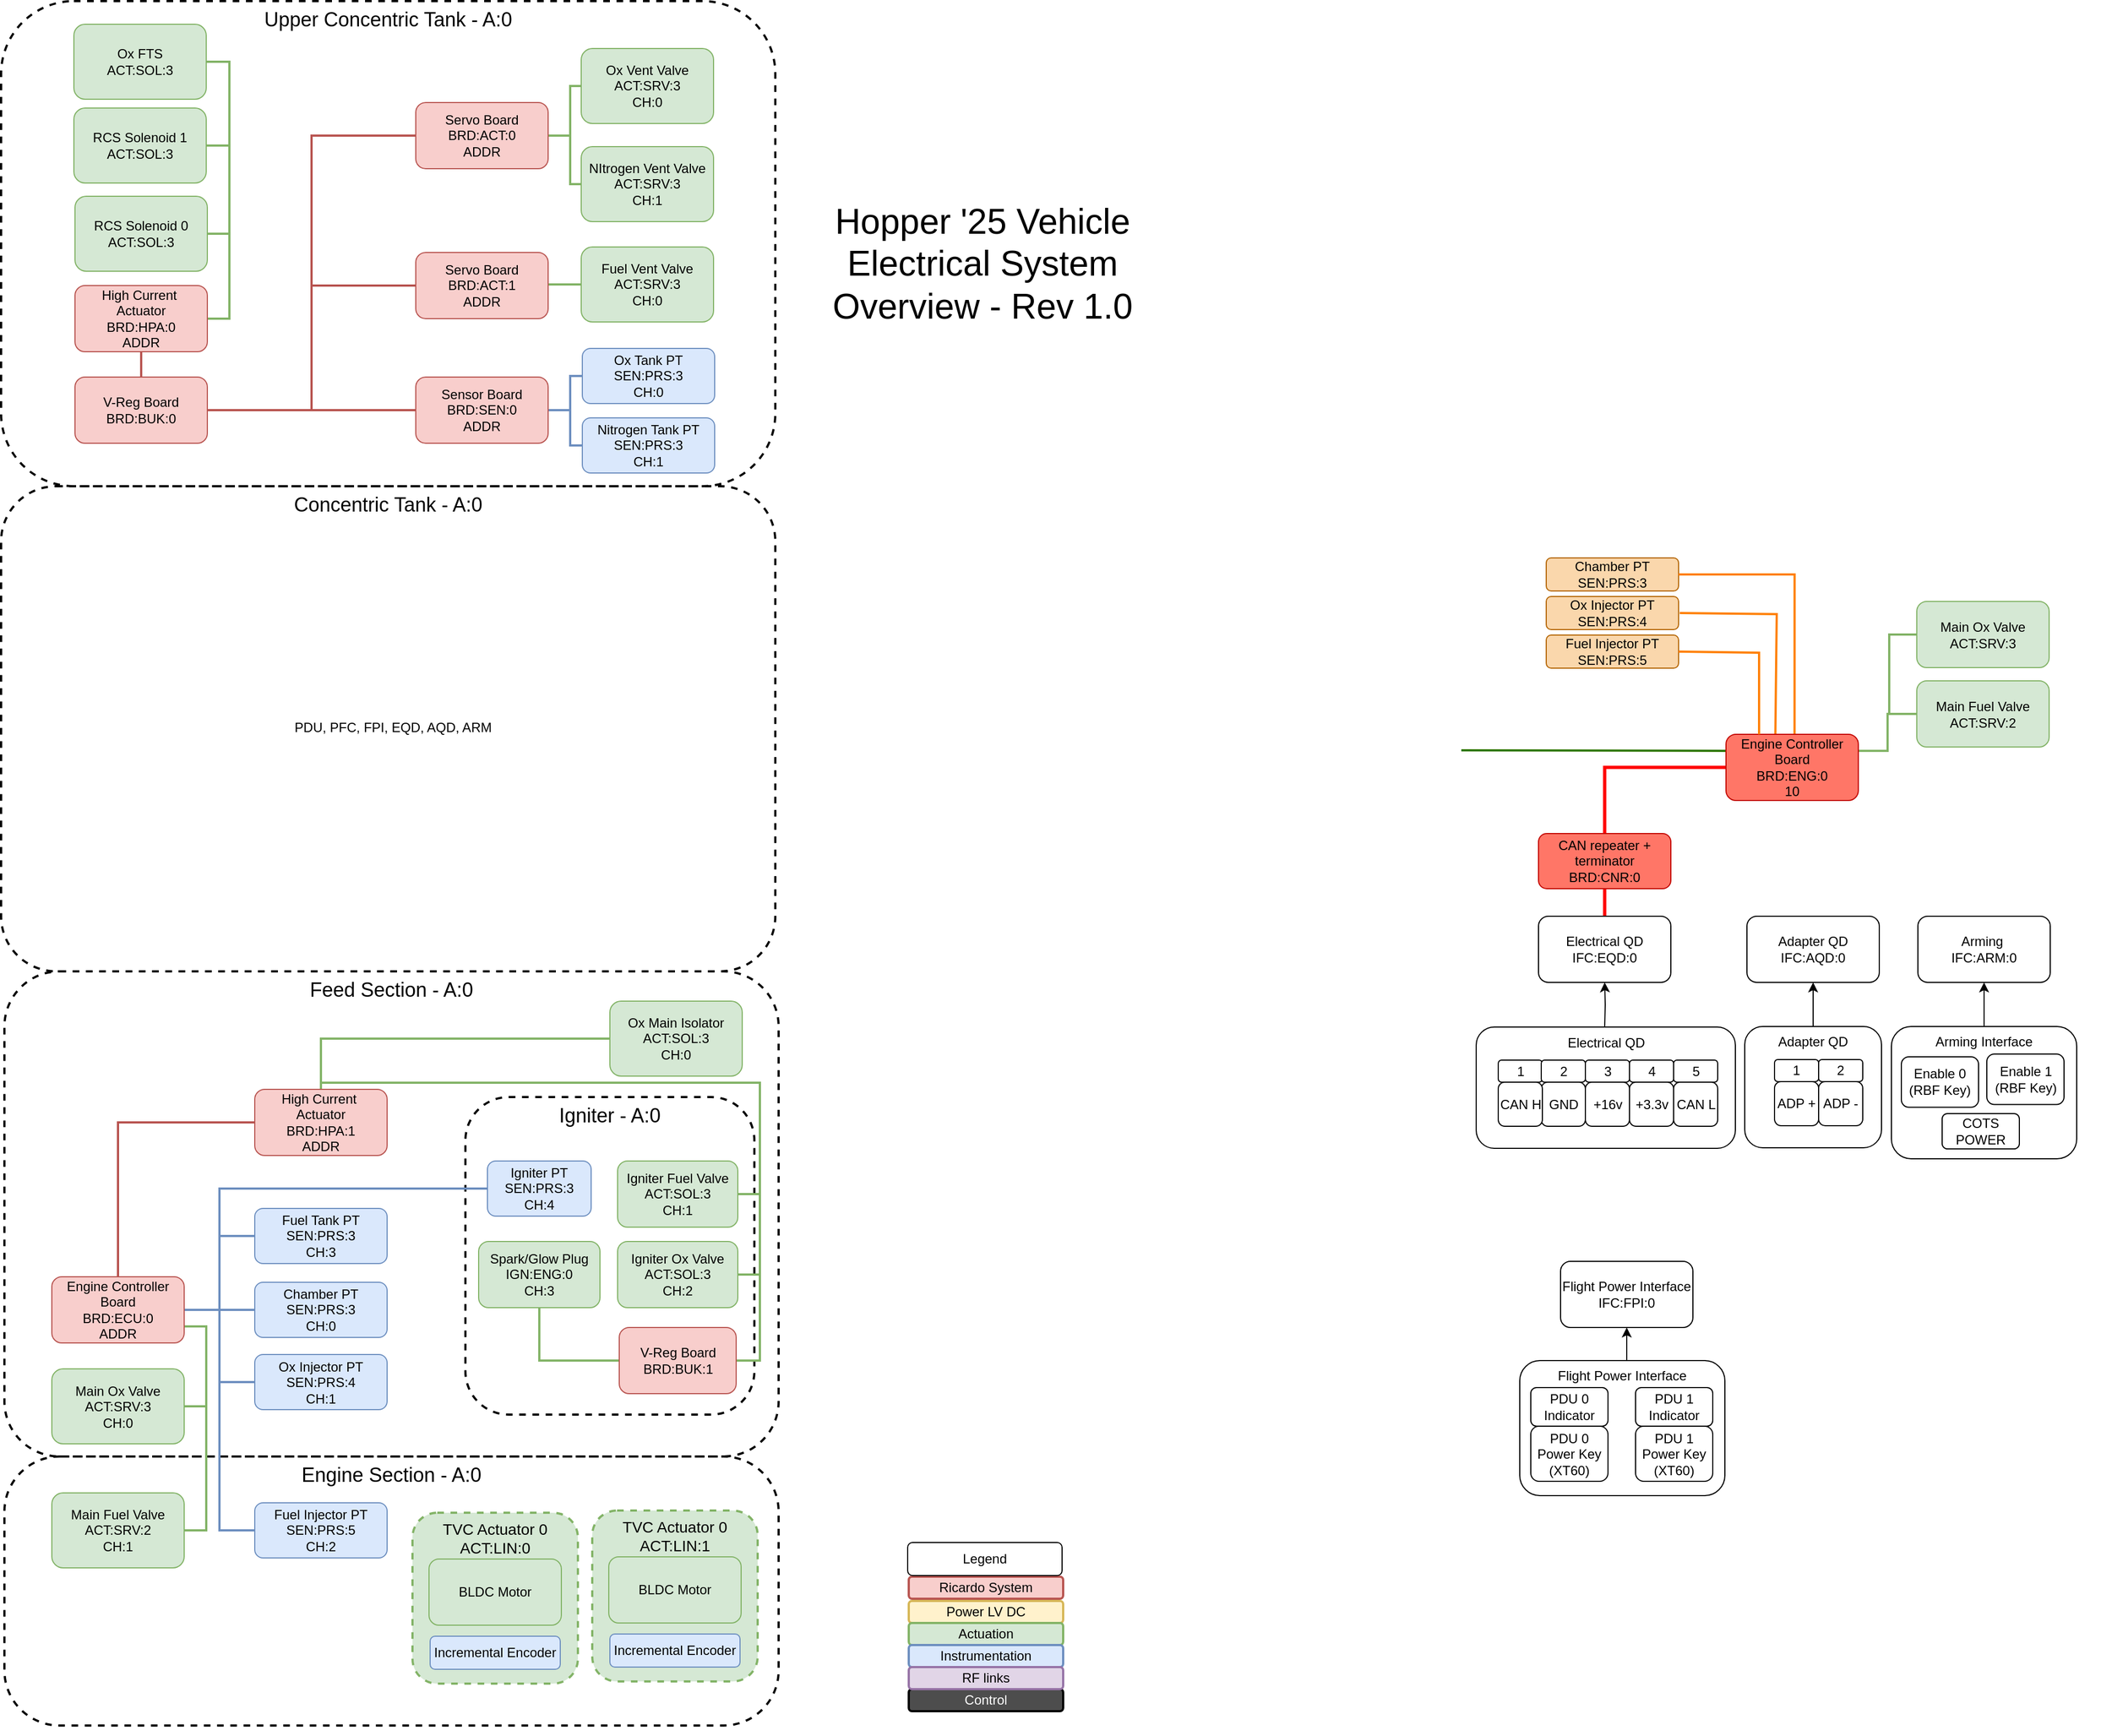 <mxfile version="24.5.3" type="device">
  <diagram name="Nimbus24" id="0hrkyI8WmCUCqr5LTUta">
    <mxGraphModel dx="3308" dy="1259" grid="1" gridSize="1" guides="1" tooltips="1" connect="1" arrows="0" fold="1" page="1" pageScale="1" pageWidth="1169" pageHeight="1654" math="0" shadow="0">
      <root>
        <mxCell id="dcJwzwdMbtJpe3EE9kzq-0" />
        <mxCell id="dcJwzwdMbtJpe3EE9kzq-1" parent="dcJwzwdMbtJpe3EE9kzq-0" />
        <mxCell id="HxMFKAg_p1POwr3A1VCV-40" value="&lt;div&gt;&lt;span style=&quot;background-color: initial; font-size: 18px;&quot;&gt;Upper Concentric Tank - A:0&lt;/span&gt;&lt;/div&gt;" style="rounded=1;whiteSpace=wrap;html=1;fillColor=none;strokeWidth=2;verticalAlign=top;dashed=1;" vertex="1" parent="dcJwzwdMbtJpe3EE9kzq-1">
          <mxGeometry x="-1087" y="69" width="702" height="440" as="geometry" />
        </mxCell>
        <mxCell id="HxMFKAg_p1POwr3A1VCV-33" value="&lt;div&gt;&lt;font style=&quot;font-size: 18px&quot;&gt;Concentric Tank&lt;/font&gt;&lt;span style=&quot;font-size: 18px; background-color: initial;&quot;&gt;&amp;nbsp;- A:0&lt;/span&gt;&lt;/div&gt;" style="rounded=1;whiteSpace=wrap;html=1;fillColor=none;strokeWidth=2;verticalAlign=top;dashed=1;absoluteArcSize=1;arcSize=100;" vertex="1" parent="dcJwzwdMbtJpe3EE9kzq-1">
          <mxGeometry x="-1087" y="509" width="702" height="440" as="geometry" />
        </mxCell>
        <mxCell id="HxMFKAg_p1POwr3A1VCV-32" value="&lt;div&gt;&lt;font style=&quot;font-size: 18px&quot;&gt;Feed Section - A:0&lt;/font&gt;&lt;/div&gt;" style="rounded=1;whiteSpace=wrap;html=1;fillColor=none;strokeWidth=2;verticalAlign=top;dashed=1;absoluteArcSize=1;arcSize=100;" vertex="1" parent="dcJwzwdMbtJpe3EE9kzq-1">
          <mxGeometry x="-1084" y="949" width="702" height="440" as="geometry" />
        </mxCell>
        <mxCell id="dcJwzwdMbtJpe3EE9kzq-4" value="&lt;div&gt;&lt;font style=&quot;font-size: 18px&quot;&gt;Engine Section - A:0&lt;/font&gt;&lt;/div&gt;" style="rounded=1;whiteSpace=wrap;html=1;fillColor=none;strokeWidth=2;verticalAlign=top;dashed=1;absoluteArcSize=1;arcSize=100;" parent="dcJwzwdMbtJpe3EE9kzq-1" vertex="1">
          <mxGeometry x="-1084" y="1389" width="702" height="244" as="geometry" />
        </mxCell>
        <mxCell id="HxMFKAg_p1POwr3A1VCV-23" value="&lt;div&gt;&lt;font style=&quot;font-size: 18px&quot;&gt;Igniter&lt;/font&gt;&lt;span style=&quot;background-color: initial; font-size: 18px;&quot;&gt;&amp;nbsp;- A:0&lt;/span&gt;&lt;/div&gt;" style="rounded=1;whiteSpace=wrap;html=1;fillColor=none;strokeWidth=2;verticalAlign=top;dashed=1;" vertex="1" parent="dcJwzwdMbtJpe3EE9kzq-1">
          <mxGeometry x="-666" y="1063" width="262" height="288" as="geometry" />
        </mxCell>
        <mxCell id="dcJwzwdMbtJpe3EE9kzq-12" value="" style="edgeStyle=orthogonalEdgeStyle;rounded=0;orthogonalLoop=1;jettySize=auto;html=1;strokeWidth=3;endArrow=none;endFill=0;fillColor=#ffcccc;strokeColor=#FF0000;exitX=0;exitY=0.5;exitDx=0;exitDy=0;entryX=0.5;entryY=0;entryDx=0;entryDy=0;" parent="dcJwzwdMbtJpe3EE9kzq-1" source="goBH3Bv3jyzzZxUNNsZa-0" target="dcJwzwdMbtJpe3EE9kzq-73" edge="1">
          <mxGeometry relative="1" as="geometry">
            <mxPoint x="384.0" y="789" as="sourcePoint" />
          </mxGeometry>
        </mxCell>
        <mxCell id="dcJwzwdMbtJpe3EE9kzq-21" value="Chamber PT&lt;br&gt;SEN:PRS:3" style="rounded=1;whiteSpace=wrap;html=1;fillColor=#fad7ac;strokeColor=#b46504;" parent="dcJwzwdMbtJpe3EE9kzq-1" vertex="1">
          <mxGeometry x="314" y="574" width="120" height="30" as="geometry" />
        </mxCell>
        <mxCell id="dcJwzwdMbtJpe3EE9kzq-47" value="Adapter QD&lt;br&gt;IFC:AQD:0" style="rounded=1;whiteSpace=wrap;html=1;" parent="dcJwzwdMbtJpe3EE9kzq-1" vertex="1">
          <mxGeometry x="496" y="899" width="120" height="60" as="geometry" />
        </mxCell>
        <mxCell id="dcJwzwdMbtJpe3EE9kzq-48" style="edgeStyle=orthogonalEdgeStyle;rounded=0;orthogonalLoop=1;jettySize=auto;html=1;entryX=0.5;entryY=1;entryDx=0;entryDy=0;fontColor=#FFFFFF;startArrow=none;startFill=0;endArrow=classic;endFill=1;strokeColor=#000000;strokeWidth=1;exitX=0.5;exitY=0;exitDx=0;exitDy=0;" parent="dcJwzwdMbtJpe3EE9kzq-1" source="dcJwzwdMbtJpe3EE9kzq-49" target="dcJwzwdMbtJpe3EE9kzq-47" edge="1">
          <mxGeometry relative="1" as="geometry">
            <mxPoint x="509" y="1019.0" as="sourcePoint" />
          </mxGeometry>
        </mxCell>
        <mxCell id="dcJwzwdMbtJpe3EE9kzq-49" value="Adapter QD" style="rounded=1;whiteSpace=wrap;html=1;verticalAlign=top;" parent="dcJwzwdMbtJpe3EE9kzq-1" vertex="1">
          <mxGeometry x="494" y="999" width="124" height="110" as="geometry" />
        </mxCell>
        <mxCell id="dcJwzwdMbtJpe3EE9kzq-61" value="" style="group;rotation=90;" parent="dcJwzwdMbtJpe3EE9kzq-1" vertex="1" connectable="0">
          <mxGeometry x="521" y="1029" width="80" height="60" as="geometry" />
        </mxCell>
        <mxCell id="dcJwzwdMbtJpe3EE9kzq-62" value="ADP +" style="rounded=1;whiteSpace=wrap;html=1;strokeWidth=1;" parent="dcJwzwdMbtJpe3EE9kzq-61" vertex="1">
          <mxGeometry y="20" width="40" height="40" as="geometry" />
        </mxCell>
        <mxCell id="dcJwzwdMbtJpe3EE9kzq-63" value="ADP -" style="rounded=1;whiteSpace=wrap;html=1;strokeWidth=1;" parent="dcJwzwdMbtJpe3EE9kzq-61" vertex="1">
          <mxGeometry x="40" y="20" width="40" height="40" as="geometry" />
        </mxCell>
        <mxCell id="dcJwzwdMbtJpe3EE9kzq-64" value="1" style="rounded=1;whiteSpace=wrap;html=1;strokeWidth=1;" parent="dcJwzwdMbtJpe3EE9kzq-61" vertex="1">
          <mxGeometry width="40" height="20" as="geometry" />
        </mxCell>
        <mxCell id="dcJwzwdMbtJpe3EE9kzq-65" value="2" style="rounded=1;whiteSpace=wrap;html=1;strokeWidth=1;" parent="dcJwzwdMbtJpe3EE9kzq-61" vertex="1">
          <mxGeometry x="40" width="40" height="20" as="geometry" />
        </mxCell>
        <mxCell id="dcJwzwdMbtJpe3EE9kzq-68" style="edgeStyle=orthogonalEdgeStyle;rounded=0;orthogonalLoop=1;jettySize=auto;html=1;exitX=0.5;exitY=1;exitDx=0;exitDy=0;entryX=0.5;entryY=0;entryDx=0;entryDy=0;startArrow=classic;startFill=1;endArrow=none;endFill=0;" parent="dcJwzwdMbtJpe3EE9kzq-1" source="dcJwzwdMbtJpe3EE9kzq-69" target="dcJwzwdMbtJpe3EE9kzq-77" edge="1">
          <mxGeometry relative="1" as="geometry" />
        </mxCell>
        <mxCell id="dcJwzwdMbtJpe3EE9kzq-69" value="Arming&amp;nbsp;&lt;br&gt;IFC:ARM:0" style="rounded=1;whiteSpace=wrap;html=1;" parent="dcJwzwdMbtJpe3EE9kzq-1" vertex="1">
          <mxGeometry x="651" y="899" width="120" height="60" as="geometry" />
        </mxCell>
        <mxCell id="dcJwzwdMbtJpe3EE9kzq-72" style="edgeStyle=orthogonalEdgeStyle;rounded=0;orthogonalLoop=1;jettySize=auto;html=1;exitX=0.5;exitY=1;exitDx=0;exitDy=0;entryX=0.5;entryY=0;entryDx=0;entryDy=0;strokeWidth=3;endArrow=none;endFill=0;fillColor=#f8cecc;strokeColor=#FF0000;" parent="dcJwzwdMbtJpe3EE9kzq-1" source="dcJwzwdMbtJpe3EE9kzq-73" target="LjpUHQhr83zAfWQWI9g2-1" edge="1">
          <mxGeometry relative="1" as="geometry" />
        </mxCell>
        <mxCell id="dcJwzwdMbtJpe3EE9kzq-73" value="CAN repeater + terminator&lt;br&gt;BRD:CNR:0" style="rounded=1;whiteSpace=wrap;html=1;fillColor=#FF7667;strokeColor=#c20600;gradientDirection=radial;" parent="dcJwzwdMbtJpe3EE9kzq-1" vertex="1">
          <mxGeometry x="307" y="824" width="120" height="50" as="geometry" />
        </mxCell>
        <mxCell id="dcJwzwdMbtJpe3EE9kzq-76" value="" style="group" parent="dcJwzwdMbtJpe3EE9kzq-1" connectable="0" vertex="1">
          <mxGeometry x="536" y="999" width="290" height="120" as="geometry" />
        </mxCell>
        <mxCell id="dcJwzwdMbtJpe3EE9kzq-77" value="Arming Interface" style="rounded=1;whiteSpace=wrap;html=1;verticalAlign=top;" parent="dcJwzwdMbtJpe3EE9kzq-76" vertex="1">
          <mxGeometry x="91" width="168" height="120" as="geometry" />
        </mxCell>
        <mxCell id="dcJwzwdMbtJpe3EE9kzq-78" value="Enable 0 (RBF Key)" style="rounded=1;whiteSpace=wrap;html=1;" parent="dcJwzwdMbtJpe3EE9kzq-76" vertex="1">
          <mxGeometry x="100" y="27.482" width="70" height="45.802" as="geometry" />
        </mxCell>
        <mxCell id="dcJwzwdMbtJpe3EE9kzq-81" value="COTS POWER" style="rounded=1;whiteSpace=wrap;html=1;" parent="dcJwzwdMbtJpe3EE9kzq-76" vertex="1">
          <mxGeometry x="137" y="79.001" width="70" height="32.061" as="geometry" />
        </mxCell>
        <mxCell id="dcJwzwdMbtJpe3EE9kzq-82" value="Enable 1 (RBF Key)" style="rounded=1;whiteSpace=wrap;html=1;" parent="dcJwzwdMbtJpe3EE9kzq-76" vertex="1">
          <mxGeometry x="177.5" y="25.002" width="70" height="45.802" as="geometry" />
        </mxCell>
        <mxCell id="dcJwzwdMbtJpe3EE9kzq-108" value="Main Ox Valve&lt;br&gt;ACT:SRV:3" style="rounded=1;whiteSpace=wrap;html=1;fillColor=#d5e8d4;strokeColor=#82b366;" parent="dcJwzwdMbtJpe3EE9kzq-1" vertex="1">
          <mxGeometry x="650" y="613.5" width="120" height="60" as="geometry" />
        </mxCell>
        <mxCell id="dcJwzwdMbtJpe3EE9kzq-119" value="Main Fuel Valve&lt;br&gt;ACT:SRV:2" style="rounded=1;whiteSpace=wrap;html=1;fillColor=#d5e8d4;strokeColor=#82b366;" parent="dcJwzwdMbtJpe3EE9kzq-1" vertex="1">
          <mxGeometry x="650" y="685.5" width="120" height="60" as="geometry" />
        </mxCell>
        <mxCell id="1Q90PBOdh79-dPxGQ-f2-0" value="Ox Injector PT&lt;br&gt;SEN:PRS:4" style="rounded=1;whiteSpace=wrap;html=1;fillColor=#fad7ac;strokeColor=#b46504;" parent="dcJwzwdMbtJpe3EE9kzq-1" vertex="1">
          <mxGeometry x="314" y="609" width="120" height="30" as="geometry" />
        </mxCell>
        <mxCell id="1Q90PBOdh79-dPxGQ-f2-10" value="" style="endArrow=none;html=1;rounded=0;exitX=1;exitY=0.5;exitDx=0;exitDy=0;edgeStyle=orthogonalEdgeStyle;fillColor=#fa6800;strokeColor=#FF8000;strokeWidth=2;entryX=0.518;entryY=0.007;entryDx=0;entryDy=0;entryPerimeter=0;" parent="dcJwzwdMbtJpe3EE9kzq-1" source="dcJwzwdMbtJpe3EE9kzq-21" target="goBH3Bv3jyzzZxUNNsZa-0" edge="1">
          <mxGeometry width="50" height="50" relative="1" as="geometry">
            <mxPoint x="624" y="739" as="sourcePoint" />
            <mxPoint x="454" y="624" as="targetPoint" />
          </mxGeometry>
        </mxCell>
        <mxCell id="1Q90PBOdh79-dPxGQ-f2-11" value="" style="endArrow=none;html=1;rounded=0;exitX=1;exitY=0.5;exitDx=0;exitDy=0;entryX=0.373;entryY=0.016;entryDx=0;entryDy=0;strokeWidth=2;fillColor=#fa6800;strokeColor=#FF8000;entryPerimeter=0;" parent="dcJwzwdMbtJpe3EE9kzq-1" target="goBH3Bv3jyzzZxUNNsZa-0" edge="1">
          <mxGeometry width="50" height="50" relative="1" as="geometry">
            <mxPoint x="435.0" y="624" as="sourcePoint" />
            <mxPoint x="496.28" y="744.04" as="targetPoint" />
            <Array as="points">
              <mxPoint x="523" y="625" />
            </Array>
          </mxGeometry>
        </mxCell>
        <mxCell id="1Q90PBOdh79-dPxGQ-f2-12" value="" style="endArrow=none;html=1;rounded=0;exitX=1;exitY=0.5;exitDx=0;exitDy=0;entryX=0;entryY=0.25;entryDx=0;entryDy=0;edgeStyle=orthogonalEdgeStyle;fillColor=#60a917;strokeColor=#2D7600;strokeWidth=2;" parent="dcJwzwdMbtJpe3EE9kzq-1" target="goBH3Bv3jyzzZxUNNsZa-0" edge="1">
          <mxGeometry width="50" height="50" relative="1" as="geometry">
            <mxPoint x="237" y="748.5" as="sourcePoint" />
            <mxPoint x="324" y="759" as="targetPoint" />
          </mxGeometry>
        </mxCell>
        <mxCell id="1Q90PBOdh79-dPxGQ-f2-16" value="" style="endArrow=none;html=1;rounded=0;fontFamily=Helvetica;fontSize=12;fontColor=default;exitX=1;exitY=0.25;exitDx=0;exitDy=0;edgeStyle=orthogonalEdgeStyle;fillColor=#d5e8d4;strokeColor=#82b366;strokeWidth=2;entryX=0;entryY=0.5;entryDx=0;entryDy=0;" parent="dcJwzwdMbtJpe3EE9kzq-1" source="goBH3Bv3jyzzZxUNNsZa-0" target="dcJwzwdMbtJpe3EE9kzq-119" edge="1">
          <mxGeometry width="50" height="50" relative="1" as="geometry">
            <mxPoint x="511" y="749" as="sourcePoint" />
            <mxPoint x="699" y="659" as="targetPoint" />
          </mxGeometry>
        </mxCell>
        <mxCell id="LjpUHQhr83zAfWQWI9g2-1" value="Electrical QD&lt;br&gt;IFC:EQD:0" style="rounded=1;whiteSpace=wrap;html=1;" parent="dcJwzwdMbtJpe3EE9kzq-1" vertex="1">
          <mxGeometry x="307" y="899" width="120" height="60" as="geometry" />
        </mxCell>
        <mxCell id="LjpUHQhr83zAfWQWI9g2-3" value="Electrical QD" style="rounded=1;whiteSpace=wrap;html=1;verticalAlign=top;" parent="dcJwzwdMbtJpe3EE9kzq-1" vertex="1">
          <mxGeometry x="250.5" y="999.5" width="235" height="110" as="geometry" />
        </mxCell>
        <mxCell id="LjpUHQhr83zAfWQWI9g2-4" value="" style="group" parent="dcJwzwdMbtJpe3EE9kzq-1" vertex="1" connectable="0">
          <mxGeometry x="270.5" y="1029.5" width="200" height="60" as="geometry" />
        </mxCell>
        <mxCell id="LjpUHQhr83zAfWQWI9g2-5" value="+16v" style="rounded=1;whiteSpace=wrap;html=1;strokeWidth=1;" parent="LjpUHQhr83zAfWQWI9g2-4" vertex="1">
          <mxGeometry x="79" y="20" width="40" height="40" as="geometry" />
        </mxCell>
        <mxCell id="LjpUHQhr83zAfWQWI9g2-6" value="GND" style="rounded=1;whiteSpace=wrap;html=1;strokeWidth=1;" parent="LjpUHQhr83zAfWQWI9g2-4" vertex="1">
          <mxGeometry x="39" y="20" width="40" height="40" as="geometry" />
        </mxCell>
        <mxCell id="LjpUHQhr83zAfWQWI9g2-7" value="+3.3v" style="rounded=1;whiteSpace=wrap;html=1;strokeWidth=1;" parent="LjpUHQhr83zAfWQWI9g2-4" vertex="1">
          <mxGeometry x="119" y="20" width="40" height="40" as="geometry" />
        </mxCell>
        <mxCell id="LjpUHQhr83zAfWQWI9g2-8" value="CAN H" style="rounded=1;whiteSpace=wrap;html=1;strokeWidth=1;" parent="LjpUHQhr83zAfWQWI9g2-4" vertex="1">
          <mxGeometry y="20" width="40" height="40" as="geometry" />
        </mxCell>
        <mxCell id="LjpUHQhr83zAfWQWI9g2-9" value="CAN L" style="rounded=1;whiteSpace=wrap;html=1;strokeWidth=1;" parent="LjpUHQhr83zAfWQWI9g2-4" vertex="1">
          <mxGeometry x="159" y="20" width="40" height="40" as="geometry" />
        </mxCell>
        <mxCell id="LjpUHQhr83zAfWQWI9g2-10" value="1" style="rounded=1;whiteSpace=wrap;html=1;strokeWidth=1;" parent="LjpUHQhr83zAfWQWI9g2-4" vertex="1">
          <mxGeometry width="40" height="20" as="geometry" />
        </mxCell>
        <mxCell id="LjpUHQhr83zAfWQWI9g2-11" value="2" style="rounded=1;whiteSpace=wrap;html=1;strokeWidth=1;" parent="LjpUHQhr83zAfWQWI9g2-4" vertex="1">
          <mxGeometry x="39" width="40" height="20" as="geometry" />
        </mxCell>
        <mxCell id="LjpUHQhr83zAfWQWI9g2-12" value="3" style="rounded=1;whiteSpace=wrap;html=1;strokeWidth=1;" parent="LjpUHQhr83zAfWQWI9g2-4" vertex="1">
          <mxGeometry x="79" width="40" height="20" as="geometry" />
        </mxCell>
        <mxCell id="LjpUHQhr83zAfWQWI9g2-13" value="4" style="rounded=1;whiteSpace=wrap;html=1;strokeWidth=1;" parent="LjpUHQhr83zAfWQWI9g2-4" vertex="1">
          <mxGeometry x="119" width="40" height="20" as="geometry" />
        </mxCell>
        <mxCell id="LjpUHQhr83zAfWQWI9g2-14" value="5" style="rounded=1;whiteSpace=wrap;html=1;strokeWidth=1;" parent="LjpUHQhr83zAfWQWI9g2-4" vertex="1">
          <mxGeometry x="159" width="40" height="20" as="geometry" />
        </mxCell>
        <mxCell id="LjpUHQhr83zAfWQWI9g2-20" value="" style="edgeStyle=orthogonalEdgeStyle;rounded=0;orthogonalLoop=1;jettySize=auto;html=1;entryX=0.5;entryY=1;entryDx=0;entryDy=0;exitX=0.5;exitY=0;exitDx=0;exitDy=0;" parent="dcJwzwdMbtJpe3EE9kzq-1" target="LjpUHQhr83zAfWQWI9g2-1" edge="1">
          <mxGeometry relative="1" as="geometry">
            <mxPoint x="367" y="999.5" as="sourcePoint" />
          </mxGeometry>
        </mxCell>
        <mxCell id="goBH3Bv3jyzzZxUNNsZa-0" value="Engine Controller Board&lt;br&gt;BRD:ENG:0&lt;br&gt;10" style="rounded=1;whiteSpace=wrap;html=1;fillColor=#FF7667;strokeColor=#c20600;gradientDirection=radial;" parent="dcJwzwdMbtJpe3EE9kzq-1" vertex="1">
          <mxGeometry x="477" y="734" width="120" height="60" as="geometry" />
        </mxCell>
        <mxCell id="g3BNX56kVj1-1QUcaHlL-1" value="Fuel Injector PT&lt;br&gt;SEN:PRS:5" style="rounded=1;whiteSpace=wrap;html=1;fillColor=#fad7ac;strokeColor=#b46504;" parent="dcJwzwdMbtJpe3EE9kzq-1" vertex="1">
          <mxGeometry x="314" y="644" width="120" height="30" as="geometry" />
        </mxCell>
        <mxCell id="g3BNX56kVj1-1QUcaHlL-2" value="" style="endArrow=none;html=1;rounded=0;exitX=1;exitY=0.5;exitDx=0;exitDy=0;entryX=0.25;entryY=0;entryDx=0;entryDy=0;strokeWidth=2;fillColor=#fa6800;strokeColor=#FF8000;" parent="dcJwzwdMbtJpe3EE9kzq-1" source="g3BNX56kVj1-1QUcaHlL-1" target="goBH3Bv3jyzzZxUNNsZa-0" edge="1">
          <mxGeometry width="50" height="50" relative="1" as="geometry">
            <mxPoint x="445.0" y="634" as="sourcePoint" />
            <mxPoint x="533" y="756" as="targetPoint" />
            <Array as="points">
              <mxPoint x="507" y="660" />
            </Array>
          </mxGeometry>
        </mxCell>
        <mxCell id="63hxkw10nWGN0pqJKsIq-3" value="" style="endArrow=none;html=1;rounded=0;fontFamily=Helvetica;fontSize=12;fontColor=default;edgeStyle=orthogonalEdgeStyle;fillColor=#d5e8d4;strokeColor=#82b366;strokeWidth=2;entryX=0;entryY=0.5;entryDx=0;entryDy=0;" parent="dcJwzwdMbtJpe3EE9kzq-1" target="dcJwzwdMbtJpe3EE9kzq-108" edge="1">
          <mxGeometry width="50" height="50" relative="1" as="geometry">
            <mxPoint x="625" y="715" as="sourcePoint" />
            <mxPoint x="663" y="726" as="targetPoint" />
            <Array as="points">
              <mxPoint x="625" y="644" />
            </Array>
          </mxGeometry>
        </mxCell>
        <mxCell id="dcJwzwdMbtJpe3EE9kzq-39" value="Ricardo System" style="rounded=1;whiteSpace=wrap;html=1;strokeWidth=2;fillColor=#f8cecc;strokeColor=#b85450;" parent="dcJwzwdMbtJpe3EE9kzq-1" vertex="1">
          <mxGeometry x="-264" y="1498" width="140" height="20" as="geometry" />
        </mxCell>
        <mxCell id="dcJwzwdMbtJpe3EE9kzq-40" value="Power LV DC" style="rounded=1;whiteSpace=wrap;html=1;strokeWidth=2;fillColor=#fff2cc;strokeColor=#d6b656;" parent="dcJwzwdMbtJpe3EE9kzq-1" vertex="1">
          <mxGeometry x="-264" y="1520" width="140" height="20" as="geometry" />
        </mxCell>
        <mxCell id="dcJwzwdMbtJpe3EE9kzq-41" value="Actuation" style="rounded=1;whiteSpace=wrap;html=1;strokeWidth=2;fillColor=#d5e8d4;strokeColor=#82b366;" parent="dcJwzwdMbtJpe3EE9kzq-1" vertex="1">
          <mxGeometry x="-264" y="1540" width="140" height="20" as="geometry" />
        </mxCell>
        <mxCell id="dcJwzwdMbtJpe3EE9kzq-42" value="Instrumentation" style="rounded=1;whiteSpace=wrap;html=1;strokeWidth=2;fillColor=#dae8fc;strokeColor=#6c8ebf;" parent="dcJwzwdMbtJpe3EE9kzq-1" vertex="1">
          <mxGeometry x="-264" y="1560" width="140" height="20" as="geometry" />
        </mxCell>
        <mxCell id="dcJwzwdMbtJpe3EE9kzq-43" value="Control" style="rounded=1;whiteSpace=wrap;html=1;strokeWidth=2;fillColor=#4D4D4D;strokeColor=#000000;fontColor=#FFFFFF;" parent="dcJwzwdMbtJpe3EE9kzq-1" vertex="1">
          <mxGeometry x="-264" y="1600" width="140" height="20" as="geometry" />
        </mxCell>
        <mxCell id="dcJwzwdMbtJpe3EE9kzq-44" value="RF links" style="rounded=1;whiteSpace=wrap;html=1;strokeWidth=2;fillColor=#e1d5e7;strokeColor=#9673a6;" parent="dcJwzwdMbtJpe3EE9kzq-1" vertex="1">
          <mxGeometry x="-264" y="1580" width="140" height="20" as="geometry" />
        </mxCell>
        <mxCell id="dcJwzwdMbtJpe3EE9kzq-45" value="Legend" style="rounded=1;whiteSpace=wrap;html=1;" parent="dcJwzwdMbtJpe3EE9kzq-1" vertex="1">
          <mxGeometry x="-265" y="1467" width="140" height="30" as="geometry" />
        </mxCell>
        <mxCell id="dcJwzwdMbtJpe3EE9kzq-36" value="Flight Power Interface&lt;br&gt;IFC:FPI:0" style="rounded=1;whiteSpace=wrap;html=1;" parent="dcJwzwdMbtJpe3EE9kzq-1" vertex="1">
          <mxGeometry x="327" y="1212" width="120" height="60" as="geometry" />
        </mxCell>
        <mxCell id="dcJwzwdMbtJpe3EE9kzq-66" style="edgeStyle=orthogonalEdgeStyle;rounded=0;orthogonalLoop=1;jettySize=auto;html=1;entryX=0.5;entryY=1;entryDx=0;entryDy=0;fontColor=#FFFFFF;startArrow=none;startFill=0;endArrow=classic;endFill=1;strokeColor=#000000;strokeWidth=1;exitX=0.5;exitY=0;exitDx=0;exitDy=0;" parent="dcJwzwdMbtJpe3EE9kzq-1" source="dcJwzwdMbtJpe3EE9kzq-85" target="dcJwzwdMbtJpe3EE9kzq-36" edge="1">
          <mxGeometry relative="1" as="geometry">
            <mxPoint x="1144.0" y="1316.5" as="sourcePoint" />
          </mxGeometry>
        </mxCell>
        <mxCell id="dcJwzwdMbtJpe3EE9kzq-85" value="Flight Power Interface" style="rounded=1;whiteSpace=wrap;html=1;verticalAlign=top;" parent="dcJwzwdMbtJpe3EE9kzq-1" vertex="1">
          <mxGeometry x="290" y="1302" width="186" height="122.5" as="geometry" />
        </mxCell>
        <mxCell id="dcJwzwdMbtJpe3EE9kzq-86" value="PDU 0 Power Key&lt;br&gt;(XT60)" style="rounded=1;whiteSpace=wrap;html=1;" parent="dcJwzwdMbtJpe3EE9kzq-1" vertex="1">
          <mxGeometry x="300" y="1361.5" width="70" height="50" as="geometry" />
        </mxCell>
        <mxCell id="dcJwzwdMbtJpe3EE9kzq-90" value="PDU 1 Power Key (XT60)" style="rounded=1;whiteSpace=wrap;html=1;" parent="dcJwzwdMbtJpe3EE9kzq-1" vertex="1">
          <mxGeometry x="395" y="1361.5" width="70" height="50" as="geometry" />
        </mxCell>
        <mxCell id="dcJwzwdMbtJpe3EE9kzq-91" value="PDU 1 Indicator" style="rounded=1;whiteSpace=wrap;html=1;" parent="dcJwzwdMbtJpe3EE9kzq-1" vertex="1">
          <mxGeometry x="395" y="1326.5" width="70" height="35" as="geometry" />
        </mxCell>
        <mxCell id="dcJwzwdMbtJpe3EE9kzq-87" value="PDU 0 Indicator" style="rounded=1;whiteSpace=wrap;html=1;" parent="dcJwzwdMbtJpe3EE9kzq-1" vertex="1">
          <mxGeometry x="300" y="1326.5" width="70" height="35" as="geometry" />
        </mxCell>
        <mxCell id="HxMFKAg_p1POwr3A1VCV-3" value="Spark/Glow Plug&lt;div&gt;IGN:ENG:0&lt;/div&gt;&lt;div&gt;CH:3&lt;/div&gt;" style="rounded=1;whiteSpace=wrap;html=1;fillColor=#d5e8d4;strokeColor=#82b366;" vertex="1" parent="dcJwzwdMbtJpe3EE9kzq-1">
          <mxGeometry x="-654" y="1194" width="110" height="60" as="geometry" />
        </mxCell>
        <mxCell id="HxMFKAg_p1POwr3A1VCV-4" value="Main Ox Valve&lt;br&gt;ACT:SRV:3&lt;div&gt;CH:0&lt;/div&gt;" style="rounded=1;whiteSpace=wrap;html=1;fillColor=#d5e8d4;strokeColor=#82b366;" vertex="1" parent="dcJwzwdMbtJpe3EE9kzq-1">
          <mxGeometry x="-1041" y="1309.5" width="120" height="68" as="geometry" />
        </mxCell>
        <mxCell id="dZcY9JnIJaAV5UY6nPtv-4" style="edgeStyle=orthogonalEdgeStyle;rounded=0;orthogonalLoop=1;jettySize=auto;html=1;exitX=1;exitY=0.5;exitDx=0;exitDy=0;entryX=1;entryY=0.75;entryDx=0;entryDy=0;fillColor=#d5e8d4;strokeColor=#82b366;strokeWidth=2;endArrow=none;endFill=0;" edge="1" parent="dcJwzwdMbtJpe3EE9kzq-1" source="HxMFKAg_p1POwr3A1VCV-5" target="HxMFKAg_p1POwr3A1VCV-24">
          <mxGeometry relative="1" as="geometry" />
        </mxCell>
        <mxCell id="HxMFKAg_p1POwr3A1VCV-5" value="Main Fuel Valve&lt;br&gt;ACT:SRV:2&lt;div&gt;CH:1&lt;/div&gt;" style="rounded=1;whiteSpace=wrap;html=1;fillColor=#d5e8d4;strokeColor=#82b366;" vertex="1" parent="dcJwzwdMbtJpe3EE9kzq-1">
          <mxGeometry x="-1041" y="1422" width="120" height="68" as="geometry" />
        </mxCell>
        <mxCell id="HxMFKAg_p1POwr3A1VCV-6" value="Ox Main Isolator&lt;div&gt;ACT:SOL:3&lt;/div&gt;&lt;div&gt;CH:0&lt;/div&gt;" style="rounded=1;whiteSpace=wrap;html=1;fillColor=#d5e8d4;strokeColor=#82b366;" vertex="1" parent="dcJwzwdMbtJpe3EE9kzq-1">
          <mxGeometry x="-535" y="976" width="120" height="68" as="geometry" />
        </mxCell>
        <mxCell id="dZcY9JnIJaAV5UY6nPtv-27" style="edgeStyle=orthogonalEdgeStyle;rounded=0;orthogonalLoop=1;jettySize=auto;html=1;exitX=1;exitY=0.5;exitDx=0;exitDy=0;entryX=0.5;entryY=0;entryDx=0;entryDy=0;fillColor=#d5e8d4;strokeColor=#82b366;strokeWidth=2;endArrow=none;endFill=0;" edge="1" parent="dcJwzwdMbtJpe3EE9kzq-1" source="HxMFKAg_p1POwr3A1VCV-8" target="dZcY9JnIJaAV5UY6nPtv-21">
          <mxGeometry relative="1" as="geometry">
            <Array as="points">
              <mxPoint x="-399" y="1224" />
              <mxPoint x="-399" y="1050" />
              <mxPoint x="-797" y="1050" />
            </Array>
          </mxGeometry>
        </mxCell>
        <mxCell id="HxMFKAg_p1POwr3A1VCV-8" value="&lt;div&gt;Igniter Ox Valve&lt;/div&gt;&lt;div&gt;ACT:SOL:3&lt;/div&gt;&lt;div&gt;CH:2&lt;/div&gt;" style="rounded=1;whiteSpace=wrap;html=1;fillColor=#d5e8d4;strokeColor=#82b366;" vertex="1" parent="dcJwzwdMbtJpe3EE9kzq-1">
          <mxGeometry x="-528" y="1194" width="109" height="60" as="geometry" />
        </mxCell>
        <mxCell id="dZcY9JnIJaAV5UY6nPtv-26" style="edgeStyle=orthogonalEdgeStyle;rounded=0;orthogonalLoop=1;jettySize=auto;html=1;exitX=1;exitY=0.5;exitDx=0;exitDy=0;entryX=0.5;entryY=0;entryDx=0;entryDy=0;fillColor=#d5e8d4;strokeColor=#82b366;strokeWidth=2;endArrow=none;endFill=0;" edge="1" parent="dcJwzwdMbtJpe3EE9kzq-1" source="HxMFKAg_p1POwr3A1VCV-9" target="dZcY9JnIJaAV5UY6nPtv-21">
          <mxGeometry relative="1" as="geometry">
            <Array as="points">
              <mxPoint x="-399" y="1151" />
              <mxPoint x="-399" y="1050" />
              <mxPoint x="-797" y="1050" />
            </Array>
          </mxGeometry>
        </mxCell>
        <mxCell id="HxMFKAg_p1POwr3A1VCV-9" value="&lt;div&gt;Igniter Fuel Valve&lt;/div&gt;&lt;div&gt;ACT:SOL:3&lt;/div&gt;&lt;div&gt;CH:1&lt;/div&gt;" style="rounded=1;whiteSpace=wrap;html=1;fillColor=#d5e8d4;strokeColor=#82b366;" vertex="1" parent="dcJwzwdMbtJpe3EE9kzq-1">
          <mxGeometry x="-528" y="1121" width="109" height="60" as="geometry" />
        </mxCell>
        <mxCell id="HxMFKAg_p1POwr3A1VCV-11" value="Chamber PT&lt;br&gt;SEN:PRS:3&lt;div&gt;CH:0&lt;/div&gt;" style="rounded=1;whiteSpace=wrap;html=1;fillColor=#dae8fc;strokeColor=#6c8ebf;" vertex="1" parent="dcJwzwdMbtJpe3EE9kzq-1">
          <mxGeometry x="-857" y="1231" width="120" height="50" as="geometry" />
        </mxCell>
        <mxCell id="HxMFKAg_p1POwr3A1VCV-52" style="edgeStyle=orthogonalEdgeStyle;rounded=0;orthogonalLoop=1;jettySize=auto;html=1;exitX=0;exitY=0.5;exitDx=0;exitDy=0;entryX=1;entryY=0.5;entryDx=0;entryDy=0;fillColor=#dae8fc;strokeColor=#6c8ebf;strokeWidth=2;endArrow=none;endFill=0;" edge="1" parent="dcJwzwdMbtJpe3EE9kzq-1" source="HxMFKAg_p1POwr3A1VCV-12" target="HxMFKAg_p1POwr3A1VCV-24">
          <mxGeometry relative="1" as="geometry" />
        </mxCell>
        <mxCell id="HxMFKAg_p1POwr3A1VCV-12" value="Ox Injector PT&lt;br&gt;SEN:PRS:4&lt;div&gt;CH:1&lt;/div&gt;" style="rounded=1;whiteSpace=wrap;html=1;fillColor=#dae8fc;strokeColor=#6c8ebf;" vertex="1" parent="dcJwzwdMbtJpe3EE9kzq-1">
          <mxGeometry x="-857" y="1296.5" width="120" height="50" as="geometry" />
        </mxCell>
        <mxCell id="HxMFKAg_p1POwr3A1VCV-53" style="edgeStyle=orthogonalEdgeStyle;rounded=0;orthogonalLoop=1;jettySize=auto;html=1;exitX=0;exitY=0.5;exitDx=0;exitDy=0;entryX=1;entryY=0.5;entryDx=0;entryDy=0;fillColor=#dae8fc;strokeColor=#6c8ebf;strokeWidth=2;endArrow=none;endFill=0;" edge="1" parent="dcJwzwdMbtJpe3EE9kzq-1" source="HxMFKAg_p1POwr3A1VCV-13" target="HxMFKAg_p1POwr3A1VCV-24">
          <mxGeometry relative="1" as="geometry" />
        </mxCell>
        <mxCell id="HxMFKAg_p1POwr3A1VCV-13" value="Fuel Injector PT&lt;br&gt;SEN:PRS:5&lt;div&gt;CH:2&lt;/div&gt;" style="rounded=1;whiteSpace=wrap;html=1;fillColor=#dae8fc;strokeColor=#6c8ebf;" vertex="1" parent="dcJwzwdMbtJpe3EE9kzq-1">
          <mxGeometry x="-857" y="1431" width="120" height="50" as="geometry" />
        </mxCell>
        <mxCell id="dZcY9JnIJaAV5UY6nPtv-20" style="edgeStyle=orthogonalEdgeStyle;rounded=0;orthogonalLoop=1;jettySize=auto;html=1;exitX=0;exitY=0.5;exitDx=0;exitDy=0;entryX=1;entryY=0.5;entryDx=0;entryDy=0;fillColor=#dae8fc;strokeColor=#6c8ebf;strokeWidth=2;endArrow=none;endFill=0;" edge="1" parent="dcJwzwdMbtJpe3EE9kzq-1" source="HxMFKAg_p1POwr3A1VCV-14" target="HxMFKAg_p1POwr3A1VCV-24">
          <mxGeometry relative="1" as="geometry">
            <Array as="points">
              <mxPoint x="-889" y="1146" />
              <mxPoint x="-889" y="1256" />
            </Array>
          </mxGeometry>
        </mxCell>
        <mxCell id="HxMFKAg_p1POwr3A1VCV-14" value="Igniter PT&lt;br&gt;SEN:PRS:3&lt;div&gt;CH:4&lt;/div&gt;" style="rounded=1;whiteSpace=wrap;html=1;fillColor=#dae8fc;strokeColor=#6c8ebf;" vertex="1" parent="dcJwzwdMbtJpe3EE9kzq-1">
          <mxGeometry x="-646" y="1121" width="94" height="50" as="geometry" />
        </mxCell>
        <mxCell id="HxMFKAg_p1POwr3A1VCV-17" value="" style="group;fontColor=default;" vertex="1" connectable="0" parent="dcJwzwdMbtJpe3EE9kzq-1">
          <mxGeometry x="-714" y="1440" width="150" height="155" as="geometry" />
        </mxCell>
        <mxCell id="HxMFKAg_p1POwr3A1VCV-15" value="&lt;font style=&quot;font-size: 14px;&quot;&gt;TVC Actuator 0&lt;/font&gt;&lt;div style=&quot;font-size: 14px;&quot;&gt;&lt;font style=&quot;font-size: 14px;&quot;&gt;ACT:LIN:0&lt;/font&gt;&lt;/div&gt;" style="rounded=1;whiteSpace=wrap;html=1;fillColor=#d5e8d4;strokeWidth=2;verticalAlign=top;dashed=1;strokeColor=#82b366;" vertex="1" parent="HxMFKAg_p1POwr3A1VCV-17">
          <mxGeometry width="150" height="155" as="geometry" />
        </mxCell>
        <mxCell id="HxMFKAg_p1POwr3A1VCV-7" value="BLDC Motor" style="rounded=1;whiteSpace=wrap;html=1;fillColor=#d5e8d4;strokeColor=#82b366;" vertex="1" parent="HxMFKAg_p1POwr3A1VCV-17">
          <mxGeometry x="15" y="42" width="120" height="60" as="geometry" />
        </mxCell>
        <mxCell id="HxMFKAg_p1POwr3A1VCV-16" value="Incremental Encoder" style="rounded=1;whiteSpace=wrap;html=1;fillColor=#dae8fc;strokeColor=#6c8ebf;" vertex="1" parent="HxMFKAg_p1POwr3A1VCV-17">
          <mxGeometry x="16" y="112" width="118" height="30" as="geometry" />
        </mxCell>
        <mxCell id="HxMFKAg_p1POwr3A1VCV-18" value="" style="group" vertex="1" connectable="0" parent="dcJwzwdMbtJpe3EE9kzq-1">
          <mxGeometry x="-551" y="1438" width="150" height="155" as="geometry" />
        </mxCell>
        <mxCell id="HxMFKAg_p1POwr3A1VCV-19" value="&lt;font style=&quot;font-size: 14px;&quot;&gt;TVC Actuator 0&lt;/font&gt;&lt;div style=&quot;font-size: 14px;&quot;&gt;&lt;font style=&quot;font-size: 14px;&quot;&gt;ACT:LIN:1&lt;/font&gt;&lt;/div&gt;&lt;div style=&quot;font-size: 14px;&quot;&gt;&lt;span style=&quot;&quot;&gt;&lt;br&gt;&lt;/span&gt;&lt;/div&gt;" style="rounded=1;whiteSpace=wrap;html=1;fillColor=#d5e8d4;strokeWidth=2;verticalAlign=top;dashed=1;strokeColor=#82b366;" vertex="1" parent="HxMFKAg_p1POwr3A1VCV-18">
          <mxGeometry width="150" height="155" as="geometry" />
        </mxCell>
        <mxCell id="HxMFKAg_p1POwr3A1VCV-20" value="BLDC Motor" style="rounded=1;whiteSpace=wrap;html=1;fillColor=#d5e8d4;strokeColor=#82b366;" vertex="1" parent="HxMFKAg_p1POwr3A1VCV-18">
          <mxGeometry x="15" y="42" width="120" height="60" as="geometry" />
        </mxCell>
        <mxCell id="HxMFKAg_p1POwr3A1VCV-21" value="Incremental Encoder" style="rounded=1;whiteSpace=wrap;html=1;fillColor=#dae8fc;strokeColor=#6c8ebf;" vertex="1" parent="HxMFKAg_p1POwr3A1VCV-18">
          <mxGeometry x="16" y="112" width="118" height="30" as="geometry" />
        </mxCell>
        <mxCell id="HxMFKAg_p1POwr3A1VCV-51" style="edgeStyle=orthogonalEdgeStyle;rounded=0;orthogonalLoop=1;jettySize=auto;html=1;exitX=1;exitY=0.5;exitDx=0;exitDy=0;entryX=0;entryY=0.5;entryDx=0;entryDy=0;fillColor=#dae8fc;strokeColor=#6c8ebf;strokeWidth=2;endArrow=none;endFill=0;" edge="1" parent="dcJwzwdMbtJpe3EE9kzq-1" source="HxMFKAg_p1POwr3A1VCV-24" target="HxMFKAg_p1POwr3A1VCV-11">
          <mxGeometry relative="1" as="geometry" />
        </mxCell>
        <mxCell id="dZcY9JnIJaAV5UY6nPtv-3" style="edgeStyle=orthogonalEdgeStyle;rounded=0;orthogonalLoop=1;jettySize=auto;html=1;exitX=1;exitY=0.75;exitDx=0;exitDy=0;entryX=1;entryY=0.5;entryDx=0;entryDy=0;fillColor=#d5e8d4;strokeColor=#82b366;strokeWidth=2;endArrow=none;endFill=0;" edge="1" parent="dcJwzwdMbtJpe3EE9kzq-1" source="HxMFKAg_p1POwr3A1VCV-24" target="HxMFKAg_p1POwr3A1VCV-4">
          <mxGeometry relative="1" as="geometry" />
        </mxCell>
        <mxCell id="HxMFKAg_p1POwr3A1VCV-34" value="&lt;div&gt;Ox Vent Valve&lt;/div&gt;&lt;div&gt;ACT:SRV:3&lt;/div&gt;&lt;div&gt;CH:0&lt;/div&gt;" style="rounded=1;whiteSpace=wrap;html=1;fillColor=#d5e8d4;strokeColor=#82b366;" vertex="1" parent="dcJwzwdMbtJpe3EE9kzq-1">
          <mxGeometry x="-561" y="112" width="120" height="68" as="geometry" />
        </mxCell>
        <mxCell id="dZcY9JnIJaAV5UY6nPtv-9" style="edgeStyle=orthogonalEdgeStyle;rounded=0;orthogonalLoop=1;jettySize=auto;html=1;exitX=0;exitY=0.5;exitDx=0;exitDy=0;entryX=1;entryY=0.5;entryDx=0;entryDy=0;fillColor=#d5e8d4;strokeColor=#82b366;strokeWidth=2;endArrow=none;endFill=0;" edge="1" parent="dcJwzwdMbtJpe3EE9kzq-1" source="HxMFKAg_p1POwr3A1VCV-35" target="dZcY9JnIJaAV5UY6nPtv-2">
          <mxGeometry relative="1" as="geometry" />
        </mxCell>
        <mxCell id="HxMFKAg_p1POwr3A1VCV-35" value="&lt;div&gt;Fuel Vent Valve&lt;/div&gt;&lt;div&gt;ACT:SRV:3&lt;/div&gt;&lt;div&gt;CH:0&lt;/div&gt;" style="rounded=1;whiteSpace=wrap;html=1;fillColor=#d5e8d4;strokeColor=#82b366;" vertex="1" parent="dcJwzwdMbtJpe3EE9kzq-1">
          <mxGeometry x="-561" y="292" width="120" height="68" as="geometry" />
        </mxCell>
        <mxCell id="HxMFKAg_p1POwr3A1VCV-36" value="&lt;div&gt;NItrogen Vent Valve&lt;/div&gt;&lt;div&gt;ACT:SRV:3&lt;/div&gt;&lt;div&gt;CH:1&lt;/div&gt;" style="rounded=1;whiteSpace=wrap;html=1;fillColor=#d5e8d4;strokeColor=#82b366;" vertex="1" parent="dcJwzwdMbtJpe3EE9kzq-1">
          <mxGeometry x="-561" y="201" width="120" height="68" as="geometry" />
        </mxCell>
        <mxCell id="dZcY9JnIJaAV5UY6nPtv-18" style="edgeStyle=orthogonalEdgeStyle;rounded=0;orthogonalLoop=1;jettySize=auto;html=1;exitX=1;exitY=0.5;exitDx=0;exitDy=0;entryX=1;entryY=0.5;entryDx=0;entryDy=0;fillColor=#d5e8d4;strokeColor=#82b366;strokeWidth=2;endArrow=none;endFill=0;" edge="1" parent="dcJwzwdMbtJpe3EE9kzq-1" source="HxMFKAg_p1POwr3A1VCV-37" target="dZcY9JnIJaAV5UY6nPtv-0">
          <mxGeometry relative="1" as="geometry" />
        </mxCell>
        <mxCell id="HxMFKAg_p1POwr3A1VCV-37" value="&lt;div&gt;&lt;span style=&quot;background-color: initial;&quot;&gt;RCS Solenoid 0&lt;/span&gt;&lt;/div&gt;&lt;div&gt;&lt;span style=&quot;background-color: initial;&quot;&gt;ACT:SOL:3&lt;/span&gt;&lt;br&gt;&lt;/div&gt;" style="rounded=1;whiteSpace=wrap;html=1;fillColor=#d5e8d4;strokeColor=#82b366;" vertex="1" parent="dcJwzwdMbtJpe3EE9kzq-1">
          <mxGeometry x="-1020" y="246" width="120" height="68" as="geometry" />
        </mxCell>
        <mxCell id="dZcY9JnIJaAV5UY6nPtv-16" style="edgeStyle=orthogonalEdgeStyle;rounded=0;orthogonalLoop=1;jettySize=auto;html=1;exitX=1;exitY=0.5;exitDx=0;exitDy=0;entryX=1;entryY=0.5;entryDx=0;entryDy=0;fillColor=#d5e8d4;strokeColor=#82b366;strokeWidth=2;endArrow=none;endFill=0;" edge="1" parent="dcJwzwdMbtJpe3EE9kzq-1" source="HxMFKAg_p1POwr3A1VCV-38" target="dZcY9JnIJaAV5UY6nPtv-0">
          <mxGeometry relative="1" as="geometry" />
        </mxCell>
        <mxCell id="HxMFKAg_p1POwr3A1VCV-38" value="&lt;div&gt;&lt;span style=&quot;background-color: initial;&quot;&gt;RCS Solenoid 1&lt;/span&gt;&lt;/div&gt;&lt;div&gt;&lt;span style=&quot;background-color: initial;&quot;&gt;ACT:SOL&lt;/span&gt;&lt;span style=&quot;background-color: initial;&quot;&gt;:3&lt;/span&gt;&lt;/div&gt;" style="rounded=1;whiteSpace=wrap;html=1;fillColor=#d5e8d4;strokeColor=#82b366;" vertex="1" parent="dcJwzwdMbtJpe3EE9kzq-1">
          <mxGeometry x="-1021" y="166" width="120" height="68" as="geometry" />
        </mxCell>
        <mxCell id="dZcY9JnIJaAV5UY6nPtv-15" style="edgeStyle=orthogonalEdgeStyle;rounded=0;orthogonalLoop=1;jettySize=auto;html=1;exitX=1;exitY=0.5;exitDx=0;exitDy=0;entryX=1;entryY=0.5;entryDx=0;entryDy=0;fillColor=#d5e8d4;strokeColor=#82b366;strokeWidth=2;endArrow=none;endFill=0;" edge="1" parent="dcJwzwdMbtJpe3EE9kzq-1" source="HxMFKAg_p1POwr3A1VCV-39" target="dZcY9JnIJaAV5UY6nPtv-0">
          <mxGeometry relative="1" as="geometry" />
        </mxCell>
        <mxCell id="HxMFKAg_p1POwr3A1VCV-39" value="&lt;div&gt;&lt;span style=&quot;background-color: initial;&quot;&gt;Ox FTS&lt;/span&gt;&lt;/div&gt;&lt;div&gt;&lt;span style=&quot;background-color: initial;&quot;&gt;ACT:SOL&lt;/span&gt;&lt;span style=&quot;background-color: initial;&quot;&gt;:3&lt;/span&gt;&lt;/div&gt;" style="rounded=1;whiteSpace=wrap;html=1;fillColor=#d5e8d4;strokeColor=#82b366;" vertex="1" parent="dcJwzwdMbtJpe3EE9kzq-1">
          <mxGeometry x="-1021" y="90" width="120" height="68" as="geometry" />
        </mxCell>
        <mxCell id="HxMFKAg_p1POwr3A1VCV-59" style="edgeStyle=orthogonalEdgeStyle;rounded=0;orthogonalLoop=1;jettySize=auto;html=1;exitX=0;exitY=0.5;exitDx=0;exitDy=0;entryX=1;entryY=0.5;entryDx=0;entryDy=0;fillColor=#dae8fc;strokeColor=#6c8ebf;strokeWidth=2;endArrow=none;endFill=0;" edge="1" parent="dcJwzwdMbtJpe3EE9kzq-1" source="HxMFKAg_p1POwr3A1VCV-41" target="HxMFKAg_p1POwr3A1VCV-24">
          <mxGeometry relative="1" as="geometry" />
        </mxCell>
        <mxCell id="HxMFKAg_p1POwr3A1VCV-41" value="Fuel Tank PT&lt;div&gt;SEN:PRS:3&lt;/div&gt;&lt;div&gt;CH:3&lt;/div&gt;" style="rounded=1;whiteSpace=wrap;html=1;fillColor=#dae8fc;strokeColor=#6c8ebf;" vertex="1" parent="dcJwzwdMbtJpe3EE9kzq-1">
          <mxGeometry x="-857" y="1164" width="120" height="50" as="geometry" />
        </mxCell>
        <mxCell id="HxMFKAg_p1POwr3A1VCV-42" value="Ox Tank PT&lt;div&gt;SEN:PRS:3&lt;/div&gt;&lt;div&gt;CH:0&lt;/div&gt;" style="rounded=1;whiteSpace=wrap;html=1;fillColor=#dae8fc;strokeColor=#6c8ebf;" vertex="1" parent="dcJwzwdMbtJpe3EE9kzq-1">
          <mxGeometry x="-560" y="384" width="120" height="50" as="geometry" />
        </mxCell>
        <mxCell id="HxMFKAg_p1POwr3A1VCV-43" value="Nitrogen Tank PT&lt;div&gt;SEN:PRS:3&lt;/div&gt;&lt;div&gt;CH:1&lt;/div&gt;" style="rounded=1;whiteSpace=wrap;html=1;fillColor=#dae8fc;strokeColor=#6c8ebf;" vertex="1" parent="dcJwzwdMbtJpe3EE9kzq-1">
          <mxGeometry x="-560" y="447" width="120" height="50" as="geometry" />
        </mxCell>
        <mxCell id="HxMFKAg_p1POwr3A1VCV-46" style="edgeStyle=orthogonalEdgeStyle;rounded=0;orthogonalLoop=1;jettySize=auto;html=1;exitX=0.5;exitY=1;exitDx=0;exitDy=0;" edge="1" parent="dcJwzwdMbtJpe3EE9kzq-1" source="dcJwzwdMbtJpe3EE9kzq-4" target="dcJwzwdMbtJpe3EE9kzq-4">
          <mxGeometry relative="1" as="geometry" />
        </mxCell>
        <mxCell id="HxMFKAg_p1POwr3A1VCV-58" value="Hopper &#39;25 Vehicle Electrical System Overview - Rev 1.0" style="rounded=0;fontColor=default;fillColor=none;strokeColor=none;align=center;html=1;whiteSpace=wrap;fontSize=32;" vertex="1" parent="dcJwzwdMbtJpe3EE9kzq-1">
          <mxGeometry x="-348" y="88" width="302" height="438" as="geometry" />
        </mxCell>
        <mxCell id="HxMFKAg_p1POwr3A1VCV-61" value="PDU, PFC, FPI, EQD, AQD, ARM" style="text;html=1;align=center;verticalAlign=middle;resizable=0;points=[];autosize=1;strokeColor=none;fillColor=none;" vertex="1" parent="dcJwzwdMbtJpe3EE9kzq-1">
          <mxGeometry x="-831" y="714" width="198" height="27" as="geometry" />
        </mxCell>
        <mxCell id="dZcY9JnIJaAV5UY6nPtv-5" style="edgeStyle=orthogonalEdgeStyle;rounded=0;orthogonalLoop=1;jettySize=auto;html=1;exitX=1;exitY=0.5;exitDx=0;exitDy=0;entryX=0;entryY=0.5;entryDx=0;entryDy=0;fillColor=#dae8fc;strokeColor=#6c8ebf;strokeWidth=2;startArrow=none;startFill=0;endArrow=none;endFill=0;" edge="1" parent="dcJwzwdMbtJpe3EE9kzq-1" source="HxMFKAg_p1POwr3A1VCV-62" target="HxMFKAg_p1POwr3A1VCV-42">
          <mxGeometry relative="1" as="geometry" />
        </mxCell>
        <mxCell id="dZcY9JnIJaAV5UY6nPtv-6" style="edgeStyle=orthogonalEdgeStyle;rounded=0;orthogonalLoop=1;jettySize=auto;html=1;exitX=1;exitY=0.5;exitDx=0;exitDy=0;entryX=0;entryY=0.5;entryDx=0;entryDy=0;fillColor=#dae8fc;strokeColor=#6c8ebf;strokeWidth=2;startArrow=none;startFill=0;endArrow=none;endFill=0;" edge="1" parent="dcJwzwdMbtJpe3EE9kzq-1" source="HxMFKAg_p1POwr3A1VCV-62" target="HxMFKAg_p1POwr3A1VCV-43">
          <mxGeometry relative="1" as="geometry" />
        </mxCell>
        <mxCell id="HxMFKAg_p1POwr3A1VCV-62" value="&lt;div&gt;Sensor Board&lt;/div&gt;&lt;div&gt;BRD:SEN:0&lt;br&gt;ADDR&lt;/div&gt;" style="rounded=1;whiteSpace=wrap;html=1;fillColor=#f8cecc;strokeColor=#b85450;gradientDirection=radial;" vertex="1" parent="dcJwzwdMbtJpe3EE9kzq-1">
          <mxGeometry x="-711" y="410" width="120" height="60" as="geometry" />
        </mxCell>
        <mxCell id="dZcY9JnIJaAV5UY6nPtv-0" value="&lt;div&gt;High Current&amp;nbsp;&lt;/div&gt;&lt;div&gt;Actuator&lt;/div&gt;&lt;div&gt;BRD:HPA:0&lt;br&gt;ADDR&lt;/div&gt;" style="rounded=1;whiteSpace=wrap;html=1;fillColor=#f8cecc;strokeColor=#b85450;gradientDirection=radial;" vertex="1" parent="dcJwzwdMbtJpe3EE9kzq-1">
          <mxGeometry x="-1020" y="327" width="120" height="60" as="geometry" />
        </mxCell>
        <mxCell id="dZcY9JnIJaAV5UY6nPtv-7" style="edgeStyle=orthogonalEdgeStyle;rounded=0;orthogonalLoop=1;jettySize=auto;html=1;exitX=1;exitY=0.5;exitDx=0;exitDy=0;entryX=0;entryY=0.5;entryDx=0;entryDy=0;fillColor=#d5e8d4;strokeColor=#82b366;strokeWidth=2;endArrow=none;endFill=0;" edge="1" parent="dcJwzwdMbtJpe3EE9kzq-1" source="dZcY9JnIJaAV5UY6nPtv-1" target="HxMFKAg_p1POwr3A1VCV-34">
          <mxGeometry relative="1" as="geometry" />
        </mxCell>
        <mxCell id="dZcY9JnIJaAV5UY6nPtv-8" style="edgeStyle=orthogonalEdgeStyle;rounded=0;orthogonalLoop=1;jettySize=auto;html=1;exitX=1;exitY=0.5;exitDx=0;exitDy=0;entryX=0;entryY=0.5;entryDx=0;entryDy=0;fillColor=#d5e8d4;strokeColor=#82b366;strokeWidth=2;endArrow=none;endFill=0;" edge="1" parent="dcJwzwdMbtJpe3EE9kzq-1" source="dZcY9JnIJaAV5UY6nPtv-1" target="HxMFKAg_p1POwr3A1VCV-36">
          <mxGeometry relative="1" as="geometry" />
        </mxCell>
        <mxCell id="dZcY9JnIJaAV5UY6nPtv-14" style="edgeStyle=orthogonalEdgeStyle;rounded=0;orthogonalLoop=1;jettySize=auto;html=1;exitX=0;exitY=0.5;exitDx=0;exitDy=0;entryX=1;entryY=0.5;entryDx=0;entryDy=0;fillColor=#f8cecc;strokeColor=#b85450;strokeWidth=2;endArrow=none;endFill=0;" edge="1" parent="dcJwzwdMbtJpe3EE9kzq-1" source="dZcY9JnIJaAV5UY6nPtv-1" target="dZcY9JnIJaAV5UY6nPtv-10">
          <mxGeometry relative="1" as="geometry" />
        </mxCell>
        <mxCell id="dZcY9JnIJaAV5UY6nPtv-1" value="&lt;div&gt;&lt;span style=&quot;background-color: initial;&quot;&gt;Servo Board&lt;/span&gt;&lt;/div&gt;&lt;div&gt;&lt;span style=&quot;background-color: initial;&quot;&gt;BRD:ACT:0&lt;/span&gt;&lt;br&gt;&lt;/div&gt;&lt;div&gt;ADDR&lt;/div&gt;" style="rounded=1;whiteSpace=wrap;html=1;fillColor=#f8cecc;strokeColor=#b85450;gradientDirection=radial;" vertex="1" parent="dcJwzwdMbtJpe3EE9kzq-1">
          <mxGeometry x="-711" y="161" width="120" height="60" as="geometry" />
        </mxCell>
        <mxCell id="dZcY9JnIJaAV5UY6nPtv-13" style="edgeStyle=orthogonalEdgeStyle;rounded=0;orthogonalLoop=1;jettySize=auto;html=1;exitX=0;exitY=0.5;exitDx=0;exitDy=0;entryX=1;entryY=0.5;entryDx=0;entryDy=0;fillColor=#f8cecc;strokeColor=#b85450;strokeWidth=2;endArrow=none;endFill=0;" edge="1" parent="dcJwzwdMbtJpe3EE9kzq-1" source="dZcY9JnIJaAV5UY6nPtv-2" target="dZcY9JnIJaAV5UY6nPtv-10">
          <mxGeometry relative="1" as="geometry" />
        </mxCell>
        <mxCell id="dZcY9JnIJaAV5UY6nPtv-2" value="&lt;div&gt;&lt;span style=&quot;background-color: initial;&quot;&gt;Servo Board&lt;/span&gt;&lt;/div&gt;&lt;div&gt;&lt;span style=&quot;background-color: initial;&quot;&gt;BRD:ACT:1&lt;/span&gt;&lt;br&gt;&lt;/div&gt;&lt;div&gt;ADDR&lt;/div&gt;" style="rounded=1;whiteSpace=wrap;html=1;fillColor=#f8cecc;strokeColor=#b85450;gradientDirection=radial;" vertex="1" parent="dcJwzwdMbtJpe3EE9kzq-1">
          <mxGeometry x="-711" y="297" width="120" height="60" as="geometry" />
        </mxCell>
        <mxCell id="dZcY9JnIJaAV5UY6nPtv-23" style="edgeStyle=orthogonalEdgeStyle;rounded=0;orthogonalLoop=1;jettySize=auto;html=1;exitX=0.5;exitY=0;exitDx=0;exitDy=0;entryX=0;entryY=0.5;entryDx=0;entryDy=0;strokeWidth=2;endArrow=none;endFill=0;fillColor=#f8cecc;strokeColor=#b85450;" edge="1" parent="dcJwzwdMbtJpe3EE9kzq-1" source="HxMFKAg_p1POwr3A1VCV-24" target="dZcY9JnIJaAV5UY6nPtv-21">
          <mxGeometry relative="1" as="geometry" />
        </mxCell>
        <mxCell id="HxMFKAg_p1POwr3A1VCV-24" value="Engine Controller Board&lt;br&gt;BRD:ECU:0&lt;br&gt;ADDR" style="rounded=1;whiteSpace=wrap;html=1;fillColor=#f8cecc;strokeColor=#b85450;gradientDirection=radial;" vertex="1" parent="dcJwzwdMbtJpe3EE9kzq-1">
          <mxGeometry x="-1041" y="1226" width="120" height="60" as="geometry" />
        </mxCell>
        <mxCell id="dZcY9JnIJaAV5UY6nPtv-11" style="edgeStyle=orthogonalEdgeStyle;rounded=0;orthogonalLoop=1;jettySize=auto;html=1;exitX=1;exitY=0.5;exitDx=0;exitDy=0;entryX=0;entryY=0.5;entryDx=0;entryDy=0;fillColor=#f8cecc;strokeColor=#b85450;strokeWidth=2;endArrow=none;endFill=0;" edge="1" parent="dcJwzwdMbtJpe3EE9kzq-1" source="dZcY9JnIJaAV5UY6nPtv-10" target="HxMFKAg_p1POwr3A1VCV-62">
          <mxGeometry relative="1" as="geometry" />
        </mxCell>
        <mxCell id="dZcY9JnIJaAV5UY6nPtv-12" style="edgeStyle=orthogonalEdgeStyle;rounded=0;orthogonalLoop=1;jettySize=auto;html=1;exitX=0.5;exitY=0;exitDx=0;exitDy=0;entryX=0.5;entryY=1;entryDx=0;entryDy=0;fillColor=#f8cecc;strokeColor=#b85450;strokeWidth=2;endArrow=none;endFill=0;" edge="1" parent="dcJwzwdMbtJpe3EE9kzq-1" source="dZcY9JnIJaAV5UY6nPtv-10" target="dZcY9JnIJaAV5UY6nPtv-0">
          <mxGeometry relative="1" as="geometry" />
        </mxCell>
        <mxCell id="dZcY9JnIJaAV5UY6nPtv-10" value="&lt;div&gt;V-Reg Board&lt;/div&gt;&lt;div&gt;BRD:BUK:0&lt;br&gt;&lt;/div&gt;" style="rounded=1;whiteSpace=wrap;html=1;fillColor=#f8cecc;strokeColor=#b85450;gradientDirection=radial;" vertex="1" parent="dcJwzwdMbtJpe3EE9kzq-1">
          <mxGeometry x="-1020" y="410" width="120" height="60" as="geometry" />
        </mxCell>
        <mxCell id="dZcY9JnIJaAV5UY6nPtv-25" style="edgeStyle=orthogonalEdgeStyle;rounded=0;orthogonalLoop=1;jettySize=auto;html=1;exitX=0.5;exitY=0;exitDx=0;exitDy=0;entryX=0;entryY=0.5;entryDx=0;entryDy=0;fillColor=#d5e8d4;strokeColor=#82b366;strokeWidth=2;endArrow=none;endFill=0;" edge="1" parent="dcJwzwdMbtJpe3EE9kzq-1" source="dZcY9JnIJaAV5UY6nPtv-21" target="HxMFKAg_p1POwr3A1VCV-6">
          <mxGeometry relative="1" as="geometry" />
        </mxCell>
        <mxCell id="dZcY9JnIJaAV5UY6nPtv-24" style="edgeStyle=orthogonalEdgeStyle;rounded=0;orthogonalLoop=1;jettySize=auto;html=1;exitX=0;exitY=0.5;exitDx=0;exitDy=0;entryX=0.5;entryY=1;entryDx=0;entryDy=0;fillColor=#d5e8d4;strokeColor=#82b366;strokeWidth=2;endArrow=none;endFill=0;" edge="1" parent="dcJwzwdMbtJpe3EE9kzq-1" source="dZcY9JnIJaAV5UY6nPtv-22" target="HxMFKAg_p1POwr3A1VCV-3">
          <mxGeometry relative="1" as="geometry" />
        </mxCell>
        <mxCell id="dZcY9JnIJaAV5UY6nPtv-28" style="edgeStyle=orthogonalEdgeStyle;rounded=0;orthogonalLoop=1;jettySize=auto;html=1;exitX=1;exitY=0.5;exitDx=0;exitDy=0;entryX=0.5;entryY=0;entryDx=0;entryDy=0;fillColor=#d5e8d4;strokeColor=#82b366;strokeWidth=2;endArrow=none;endFill=0;" edge="1" parent="dcJwzwdMbtJpe3EE9kzq-1" source="dZcY9JnIJaAV5UY6nPtv-22" target="dZcY9JnIJaAV5UY6nPtv-21">
          <mxGeometry relative="1" as="geometry">
            <Array as="points">
              <mxPoint x="-399" y="1302" />
              <mxPoint x="-399" y="1050" />
              <mxPoint x="-797" y="1050" />
            </Array>
          </mxGeometry>
        </mxCell>
        <mxCell id="dZcY9JnIJaAV5UY6nPtv-22" value="&lt;div&gt;V-Reg Board&lt;/div&gt;&lt;div&gt;BRD:BUK:1&lt;br&gt;&lt;/div&gt;" style="rounded=1;whiteSpace=wrap;html=1;fillColor=#f8cecc;strokeColor=#b85450;gradientDirection=radial;" vertex="1" parent="dcJwzwdMbtJpe3EE9kzq-1">
          <mxGeometry x="-526.5" y="1272" width="106" height="60" as="geometry" />
        </mxCell>
        <mxCell id="dZcY9JnIJaAV5UY6nPtv-21" value="&lt;div&gt;High Current&amp;nbsp;&lt;/div&gt;&lt;div&gt;Actuator&lt;/div&gt;&lt;div&gt;BRD:HPA:1&lt;br&gt;ADDR&lt;/div&gt;" style="rounded=1;whiteSpace=wrap;html=1;fillColor=#f8cecc;strokeColor=#b85450;gradientDirection=radial;" vertex="1" parent="dcJwzwdMbtJpe3EE9kzq-1">
          <mxGeometry x="-857" y="1056" width="120" height="60" as="geometry" />
        </mxCell>
      </root>
    </mxGraphModel>
  </diagram>
</mxfile>

